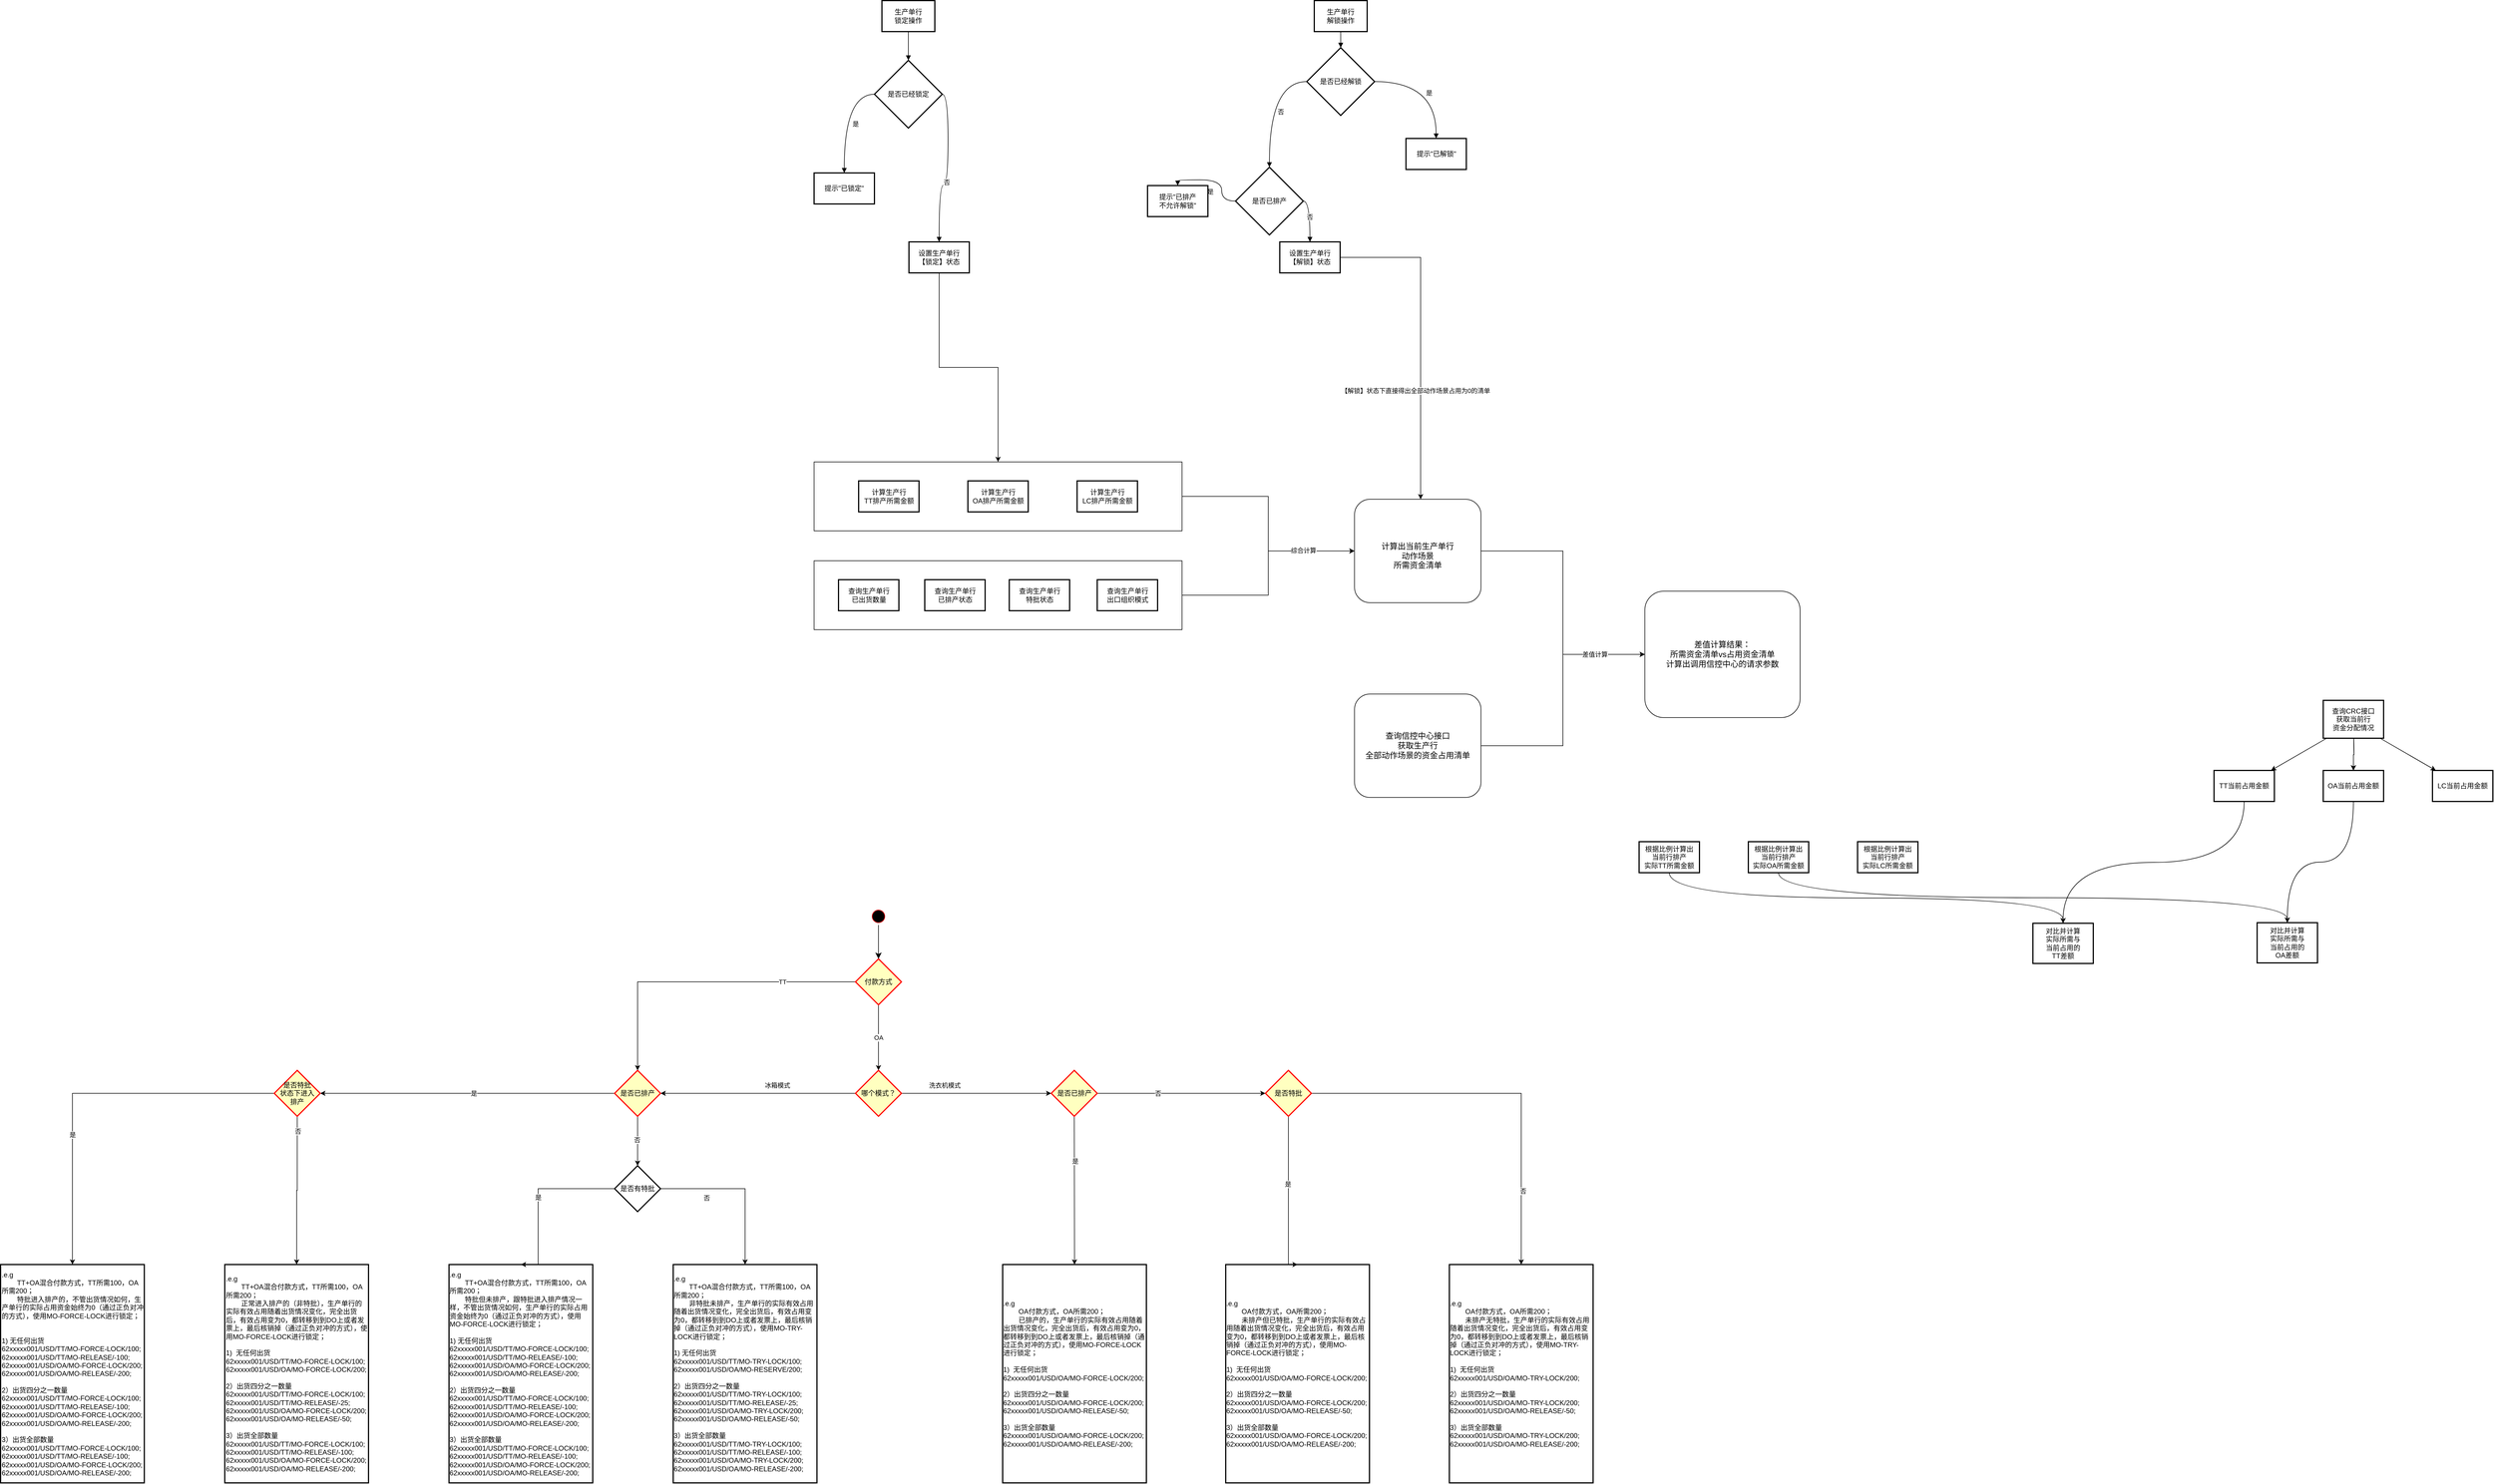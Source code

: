 <mxfile version="28.1.1">
  <diagram id="2LrY0oIoNR_cmH2NyaTJ" name="第 1 页">
    <mxGraphModel dx="7382" dy="3315" grid="1" gridSize="10" guides="1" tooltips="1" connect="1" arrows="1" fold="1" page="1" pageScale="1" pageWidth="827" pageHeight="1169" math="0" shadow="0">
      <root>
        <mxCell id="0" />
        <mxCell id="1" parent="0" />
        <mxCell id="hXp6u4deNf6OwjrOZaaQ-28" style="edgeStyle=orthogonalEdgeStyle;rounded=0;orthogonalLoop=1;jettySize=auto;html=1;" parent="1" source="hXp6u4deNf6OwjrOZaaQ-12" target="hXp6u4deNf6OwjrOZaaQ-26" edge="1">
          <mxGeometry relative="1" as="geometry" />
        </mxCell>
        <mxCell id="hXp6u4deNf6OwjrOZaaQ-12" value="" style="rounded=0;whiteSpace=wrap;html=1;" parent="1" vertex="1">
          <mxGeometry x="-1155" y="757" width="640" height="120" as="geometry" />
        </mxCell>
        <mxCell id="hXp6u4deNf6OwjrOZaaQ-27" style="edgeStyle=orthogonalEdgeStyle;rounded=0;orthogonalLoop=1;jettySize=auto;html=1;" parent="1" source="hXp6u4deNf6OwjrOZaaQ-11" target="hXp6u4deNf6OwjrOZaaQ-26" edge="1">
          <mxGeometry relative="1" as="geometry" />
        </mxCell>
        <mxCell id="hXp6u4deNf6OwjrOZaaQ-35" value="综合计算" style="edgeLabel;html=1;align=center;verticalAlign=middle;resizable=0;points=[];" parent="hXp6u4deNf6OwjrOZaaQ-27" vertex="1" connectable="0">
          <mxGeometry x="0.547" relative="1" as="geometry">
            <mxPoint y="-1" as="offset" />
          </mxGeometry>
        </mxCell>
        <mxCell id="hXp6u4deNf6OwjrOZaaQ-11" value="" style="rounded=0;whiteSpace=wrap;html=1;" parent="1" vertex="1">
          <mxGeometry x="-1155" y="585" width="640" height="120" as="geometry" />
        </mxCell>
        <mxCell id="2" value="生产单行&#xa;解锁操作" style="whiteSpace=wrap;strokeWidth=2;" parent="1" vertex="1">
          <mxGeometry x="-285" y="-218" width="92" height="54" as="geometry" />
        </mxCell>
        <mxCell id="3" value="是否已经解锁" style="rhombus;strokeWidth=2;whiteSpace=wrap;" parent="1" vertex="1">
          <mxGeometry x="-298" y="-136" width="118" height="118" as="geometry" />
        </mxCell>
        <mxCell id="9" value="" style="curved=1;startArrow=none;endArrow=block;exitX=0.5;exitY=1;entryX=0.5;entryY=0;" parent="1" source="2" target="3" edge="1">
          <mxGeometry relative="1" as="geometry">
            <Array as="points" />
          </mxGeometry>
        </mxCell>
        <mxCell id="WXPWZEamO_XeSo7ibNBK-31" value="是否已排产" style="rhombus;strokeWidth=2;whiteSpace=wrap;" parent="1" vertex="1">
          <mxGeometry x="-422" y="72" width="118" height="118" as="geometry" />
        </mxCell>
        <mxCell id="WXPWZEamO_XeSo7ibNBK-32" value="是" style="curved=1;startArrow=none;endArrow=block;exitX=0;exitY=0.5;exitDx=0;exitDy=0;edgeStyle=orthogonalEdgeStyle;entryX=0.5;entryY=0;entryDx=0;entryDy=0;" parent="1" source="WXPWZEamO_XeSo7ibNBK-31" target="WXPWZEamO_XeSo7ibNBK-33" edge="1">
          <mxGeometry x="0.092" y="20" relative="1" as="geometry">
            <mxPoint x="33" y="152" as="sourcePoint" />
            <mxPoint x="-145" y="132" as="targetPoint" />
            <mxPoint as="offset" />
          </mxGeometry>
        </mxCell>
        <mxCell id="WXPWZEamO_XeSo7ibNBK-33" value="提示&quot;已排产&#xa;不允许解锁&quot;" style="whiteSpace=wrap;strokeWidth=2;" parent="1" vertex="1">
          <mxGeometry x="-575" y="104" width="105" height="54" as="geometry" />
        </mxCell>
        <mxCell id="WXPWZEamO_XeSo7ibNBK-34" value="否" style="curved=1;startArrow=none;endArrow=block;exitX=1;exitY=0.5;exitDx=0;exitDy=0;edgeStyle=orthogonalEdgeStyle;entryX=0.5;entryY=0;entryDx=0;entryDy=0;" parent="1" source="WXPWZEamO_XeSo7ibNBK-31" target="Oj5pbkAsNvhmjypcsn9c-19" edge="1">
          <mxGeometry x="-0.062" relative="1" as="geometry">
            <mxPoint x="-205" y="92" as="sourcePoint" />
            <mxPoint x="-125" y="122" as="targetPoint" />
            <mxPoint as="offset" />
          </mxGeometry>
        </mxCell>
        <mxCell id="WXPWZEamO_XeSo7ibNBK-40" value="生产单行&#xa;锁定操作" style="whiteSpace=wrap;strokeWidth=2;" parent="1" vertex="1">
          <mxGeometry x="-1037" y="-218" width="92" height="54" as="geometry" />
        </mxCell>
        <mxCell id="WXPWZEamO_XeSo7ibNBK-41" value="" style="curved=1;startArrow=none;endArrow=block;exitX=0.5;exitY=1;entryX=0.5;entryY=0;" parent="1" source="WXPWZEamO_XeSo7ibNBK-40" edge="1">
          <mxGeometry relative="1" as="geometry">
            <Array as="points" />
            <mxPoint x="-991" y="-114" as="targetPoint" />
          </mxGeometry>
        </mxCell>
        <mxCell id="WXPWZEamO_XeSo7ibNBK-42" value="是否已经锁定" style="rhombus;strokeWidth=2;whiteSpace=wrap;" parent="1" vertex="1">
          <mxGeometry x="-1050" y="-114" width="118" height="118" as="geometry" />
        </mxCell>
        <mxCell id="WXPWZEamO_XeSo7ibNBK-43" value="是" style="curved=1;startArrow=none;endArrow=block;exitX=0;exitY=0.5;exitDx=0;exitDy=0;edgeStyle=orthogonalEdgeStyle;" parent="1" source="WXPWZEamO_XeSo7ibNBK-42" target="WXPWZEamO_XeSo7ibNBK-44" edge="1">
          <mxGeometry x="0.092" y="20" relative="1" as="geometry">
            <mxPoint x="-691" y="82" as="sourcePoint" />
            <mxPoint x="-1100" y="82" as="targetPoint" />
            <mxPoint as="offset" />
          </mxGeometry>
        </mxCell>
        <mxCell id="WXPWZEamO_XeSo7ibNBK-44" value="提示&quot;已锁定&quot;" style="whiteSpace=wrap;strokeWidth=2;" parent="1" vertex="1">
          <mxGeometry x="-1155" y="82" width="105" height="54" as="geometry" />
        </mxCell>
        <mxCell id="WXPWZEamO_XeSo7ibNBK-45" value="否" style="curved=1;startArrow=none;endArrow=block;exitX=1;exitY=0.5;exitDx=0;exitDy=0;edgeStyle=orthogonalEdgeStyle;" parent="1" source="WXPWZEamO_XeSo7ibNBK-42" target="WXPWZEamO_XeSo7ibNBK-46" edge="1">
          <mxGeometry x="0.149" y="-2" relative="1" as="geometry">
            <mxPoint x="-905" y="182" as="sourcePoint" />
            <mxPoint x="-955" y="319" as="targetPoint" />
            <mxPoint as="offset" />
          </mxGeometry>
        </mxCell>
        <mxCell id="WXPWZEamO_XeSo7ibNBK-46" value="设置生产单行&#xa;【锁定】状态" style="whiteSpace=wrap;strokeWidth=2;" parent="1" vertex="1">
          <mxGeometry x="-990" y="202" width="105" height="54" as="geometry" />
        </mxCell>
        <mxCell id="Oj5pbkAsNvhmjypcsn9c-16" value="否" style="curved=1;startArrow=none;endArrow=block;exitX=0;exitY=0.5;exitDx=0;exitDy=0;edgeStyle=orthogonalEdgeStyle;entryX=0.5;entryY=0;entryDx=0;entryDy=0;" parent="1" source="3" target="WXPWZEamO_XeSo7ibNBK-31" edge="1">
          <mxGeometry x="0.092" y="20" relative="1" as="geometry">
            <mxPoint x="-344" y="-61" as="sourcePoint" />
            <mxPoint x="-396.5" y="76" as="targetPoint" />
            <mxPoint as="offset" />
          </mxGeometry>
        </mxCell>
        <mxCell id="hXp6u4deNf6OwjrOZaaQ-33" style="edgeStyle=orthogonalEdgeStyle;rounded=0;orthogonalLoop=1;jettySize=auto;html=1;" parent="1" source="Oj5pbkAsNvhmjypcsn9c-19" target="hXp6u4deNf6OwjrOZaaQ-26" edge="1">
          <mxGeometry relative="1" as="geometry">
            <Array as="points">
              <mxPoint x="-100" y="229" />
            </Array>
          </mxGeometry>
        </mxCell>
        <mxCell id="hXp6u4deNf6OwjrOZaaQ-34" value="【解锁】状态下直接得出全部动作场景占用为0的清单" style="edgeLabel;html=1;align=center;verticalAlign=middle;resizable=0;points=[];" parent="hXp6u4deNf6OwjrOZaaQ-33" vertex="1" connectable="0">
          <mxGeometry x="0.377" y="4" relative="1" as="geometry">
            <mxPoint x="-13" y="-14" as="offset" />
          </mxGeometry>
        </mxCell>
        <mxCell id="Oj5pbkAsNvhmjypcsn9c-19" value="设置生产单行&#xa;【解锁】状态" style="whiteSpace=wrap;strokeWidth=2;" parent="1" vertex="1">
          <mxGeometry x="-345" y="202" width="105" height="54" as="geometry" />
        </mxCell>
        <mxCell id="Oj5pbkAsNvhmjypcsn9c-20" value="是" style="curved=1;startArrow=none;endArrow=block;edgeStyle=orthogonalEdgeStyle;exitX=1;exitY=0.5;exitDx=0;exitDy=0;" parent="1" source="3" target="Oj5pbkAsNvhmjypcsn9c-21" edge="1">
          <mxGeometry x="0.223" y="-12" relative="1" as="geometry">
            <mxPoint x="-304" y="-103" as="sourcePoint" />
            <mxPoint x="-70.5" y="22" as="targetPoint" />
            <mxPoint as="offset" />
          </mxGeometry>
        </mxCell>
        <mxCell id="Oj5pbkAsNvhmjypcsn9c-21" value="提示&quot;已解锁&quot;" style="whiteSpace=wrap;strokeWidth=2;" parent="1" vertex="1">
          <mxGeometry x="-125.5" y="22" width="105" height="54" as="geometry" />
        </mxCell>
        <mxCell id="H-_MctJGM8OvFbxq7QqD-9" value="计算生产行&#xa;TT排产所需金额" style="whiteSpace=wrap;strokeWidth=2;" parent="1" vertex="1">
          <mxGeometry x="-1077.5" y="618" width="105" height="54" as="geometry" />
        </mxCell>
        <mxCell id="H-_MctJGM8OvFbxq7QqD-23" value="计算生产行&#xa;OA排产所需金额" style="whiteSpace=wrap;strokeWidth=2;" parent="1" vertex="1">
          <mxGeometry x="-887.5" y="618" width="105" height="54" as="geometry" />
        </mxCell>
        <mxCell id="H-_MctJGM8OvFbxq7QqD-24" value="计算生产行&#xa;LC排产所需金额" style="whiteSpace=wrap;strokeWidth=2;" parent="1" vertex="1">
          <mxGeometry x="-697.5" y="618" width="105" height="54" as="geometry" />
        </mxCell>
        <mxCell id="H-_MctJGM8OvFbxq7QqD-26" value="查询生产单行&#xa;已出货数量" style="whiteSpace=wrap;strokeWidth=2;" parent="1" vertex="1">
          <mxGeometry x="-1112.5" y="790" width="105" height="54" as="geometry" />
        </mxCell>
        <mxCell id="H-_MctJGM8OvFbxq7QqD-54" value="" style="edgeStyle=orthogonalEdgeStyle;rounded=0;orthogonalLoop=1;jettySize=auto;html=1;curved=1;exitX=0.5;exitY=1;exitDx=0;exitDy=0;" parent="1" source="H-_MctJGM8OvFbxq7QqD-33" target="H-_MctJGM8OvFbxq7QqD-53" edge="1">
          <mxGeometry relative="1" as="geometry" />
        </mxCell>
        <mxCell id="H-_MctJGM8OvFbxq7QqD-33" value="根据比例计算出&#xa;当前行排产&#xa;实际TT所需金额" style="whiteSpace=wrap;strokeWidth=2;" parent="1" vertex="1">
          <mxGeometry x="280" y="1246" width="105" height="54" as="geometry" />
        </mxCell>
        <mxCell id="H-_MctJGM8OvFbxq7QqD-57" style="edgeStyle=orthogonalEdgeStyle;rounded=0;orthogonalLoop=1;jettySize=auto;html=1;strokeColor=default;align=center;verticalAlign=middle;fontFamily=Helvetica;fontSize=11;fontColor=default;labelBackgroundColor=default;endArrow=classic;curved=1;exitX=0.5;exitY=1;exitDx=0;exitDy=0;" parent="1" source="H-_MctJGM8OvFbxq7QqD-35" target="H-_MctJGM8OvFbxq7QqD-56" edge="1">
          <mxGeometry relative="1" as="geometry" />
        </mxCell>
        <mxCell id="H-_MctJGM8OvFbxq7QqD-35" value="根据比例计算出&#xa;当前行排产&#xa;实际OA所需金额" style="whiteSpace=wrap;strokeWidth=2;" parent="1" vertex="1">
          <mxGeometry x="470" y="1246" width="105" height="54" as="geometry" />
        </mxCell>
        <mxCell id="H-_MctJGM8OvFbxq7QqD-39" value="根据比例计算出&#xa;当前行排产&#xa;实际LC所需金额" style="whiteSpace=wrap;strokeWidth=2;" parent="1" vertex="1">
          <mxGeometry x="660" y="1246" width="105" height="54" as="geometry" />
        </mxCell>
        <mxCell id="H-_MctJGM8OvFbxq7QqD-43" value="查询CRC接口&#xa;获取当前行&#xa;资金分配情况" style="whiteSpace=wrap;strokeWidth=2;" parent="1" vertex="1">
          <mxGeometry x="1470" y="1000" width="105" height="66" as="geometry" />
        </mxCell>
        <mxCell id="H-_MctJGM8OvFbxq7QqD-44" value="" style="rounded=0;orthogonalLoop=1;jettySize=auto;html=1;" parent="1" target="H-_MctJGM8OvFbxq7QqD-48" edge="1">
          <mxGeometry relative="1" as="geometry">
            <mxPoint x="1476" y="1066" as="sourcePoint" />
          </mxGeometry>
        </mxCell>
        <mxCell id="H-_MctJGM8OvFbxq7QqD-45" style="edgeStyle=orthogonalEdgeStyle;rounded=0;orthogonalLoop=1;jettySize=auto;html=1;" parent="1" target="H-_MctJGM8OvFbxq7QqD-49" edge="1">
          <mxGeometry relative="1" as="geometry">
            <mxPoint x="1523" y="1066" as="sourcePoint" />
          </mxGeometry>
        </mxCell>
        <mxCell id="H-_MctJGM8OvFbxq7QqD-46" value="" style="edgeStyle=orthogonalEdgeStyle;rounded=0;orthogonalLoop=1;jettySize=auto;html=1;" parent="1" target="H-_MctJGM8OvFbxq7QqD-49" edge="1">
          <mxGeometry relative="1" as="geometry">
            <mxPoint x="1523" y="1066" as="sourcePoint" />
          </mxGeometry>
        </mxCell>
        <mxCell id="H-_MctJGM8OvFbxq7QqD-47" value="" style="rounded=0;orthogonalLoop=1;jettySize=auto;html=1;" parent="1" target="H-_MctJGM8OvFbxq7QqD-50" edge="1">
          <mxGeometry relative="1" as="geometry">
            <mxPoint x="1569" y="1066" as="sourcePoint" />
          </mxGeometry>
        </mxCell>
        <mxCell id="H-_MctJGM8OvFbxq7QqD-55" style="edgeStyle=orthogonalEdgeStyle;rounded=0;orthogonalLoop=1;jettySize=auto;html=1;entryX=0.5;entryY=0;entryDx=0;entryDy=0;curved=1;exitX=0.5;exitY=1;exitDx=0;exitDy=0;" parent="1" source="H-_MctJGM8OvFbxq7QqD-48" target="H-_MctJGM8OvFbxq7QqD-53" edge="1">
          <mxGeometry relative="1" as="geometry" />
        </mxCell>
        <mxCell id="H-_MctJGM8OvFbxq7QqD-48" value="TT当前占用金额" style="whiteSpace=wrap;strokeWidth=2;" parent="1" vertex="1">
          <mxGeometry x="1280" y="1122" width="105" height="54" as="geometry" />
        </mxCell>
        <mxCell id="H-_MctJGM8OvFbxq7QqD-58" style="edgeStyle=orthogonalEdgeStyle;rounded=0;orthogonalLoop=1;jettySize=auto;html=1;strokeColor=default;align=center;verticalAlign=middle;fontFamily=Helvetica;fontSize=11;fontColor=default;labelBackgroundColor=default;endArrow=classic;curved=1;exitX=0.5;exitY=1;exitDx=0;exitDy=0;" parent="1" source="H-_MctJGM8OvFbxq7QqD-49" target="H-_MctJGM8OvFbxq7QqD-56" edge="1">
          <mxGeometry relative="1" as="geometry" />
        </mxCell>
        <mxCell id="H-_MctJGM8OvFbxq7QqD-49" value="OA当前占用金额" style="whiteSpace=wrap;strokeWidth=2;" parent="1" vertex="1">
          <mxGeometry x="1470" y="1122" width="105" height="54" as="geometry" />
        </mxCell>
        <mxCell id="H-_MctJGM8OvFbxq7QqD-50" value="LC当前占用金额" style="whiteSpace=wrap;strokeWidth=2;" parent="1" vertex="1">
          <mxGeometry x="1660" y="1122" width="105" height="54" as="geometry" />
        </mxCell>
        <mxCell id="H-_MctJGM8OvFbxq7QqD-53" value="对比并计算&#xa;实际所需与&#xa;当前占用的&#xa;TT差额" style="whiteSpace=wrap;strokeWidth=2;" parent="1" vertex="1">
          <mxGeometry x="965" y="1388" width="105" height="70" as="geometry" />
        </mxCell>
        <mxCell id="H-_MctJGM8OvFbxq7QqD-56" value="对比并计算&#xa;实际所需与&#xa;当前占用的&#xa;OA差额" style="whiteSpace=wrap;strokeWidth=2;" parent="1" vertex="1">
          <mxGeometry x="1355" y="1387" width="105" height="70" as="geometry" />
        </mxCell>
        <mxCell id="H-_MctJGM8OvFbxq7QqD-79" value="OA" style="edgeStyle=orthogonalEdgeStyle;rounded=0;orthogonalLoop=1;jettySize=auto;html=1;" parent="1" source="H-_MctJGM8OvFbxq7QqD-80" target="H-_MctJGM8OvFbxq7QqD-59" edge="1">
          <mxGeometry relative="1" as="geometry">
            <mxPoint x="-1033.5" y="1780" as="targetPoint" />
            <mxPoint x="-963" y="1644" as="sourcePoint" />
          </mxGeometry>
        </mxCell>
        <mxCell id="hXp6u4deNf6OwjrOZaaQ-51" style="edgeStyle=orthogonalEdgeStyle;rounded=0;orthogonalLoop=1;jettySize=auto;html=1;" parent="1" source="H-_MctJGM8OvFbxq7QqD-59" target="H-_MctJGM8OvFbxq7QqD-65" edge="1">
          <mxGeometry relative="1" as="geometry">
            <mxPoint x="-1173" y="2234" as="targetPoint" />
          </mxGeometry>
        </mxCell>
        <mxCell id="hXp6u4deNf6OwjrOZaaQ-52" value="冰箱模式" style="edgeLabel;html=1;align=center;verticalAlign=middle;resizable=0;points=[];" parent="hXp6u4deNf6OwjrOZaaQ-51" vertex="1" connectable="0">
          <mxGeometry x="-0.264" y="4" relative="1" as="geometry">
            <mxPoint x="-11" y="-18" as="offset" />
          </mxGeometry>
        </mxCell>
        <mxCell id="hXp6u4deNf6OwjrOZaaQ-56" value="" style="edgeStyle=orthogonalEdgeStyle;rounded=0;orthogonalLoop=1;jettySize=auto;html=1;" parent="1" source="H-_MctJGM8OvFbxq7QqD-59" target="hXp6u4deNf6OwjrOZaaQ-55" edge="1">
          <mxGeometry relative="1" as="geometry" />
        </mxCell>
        <mxCell id="qtlfo_P8GEl0v9TGqo05-14" value="洗衣机模式" style="edgeLabel;html=1;align=center;verticalAlign=middle;resizable=0;points=[];" vertex="1" connectable="0" parent="hXp6u4deNf6OwjrOZaaQ-56">
          <mxGeometry x="-0.419" y="2" relative="1" as="geometry">
            <mxPoint x="-1" y="-12" as="offset" />
          </mxGeometry>
        </mxCell>
        <mxCell id="H-_MctJGM8OvFbxq7QqD-59" value="哪个模式？" style="rhombus;whiteSpace=wrap;html=1;strokeWidth=2;strokeColor=#ff0000;align=center;verticalAlign=middle;fontFamily=Helvetica;fontSize=12;fontColor=#000000;fillColor=#ffffc0;" parent="1" vertex="1">
          <mxGeometry x="-1083" y="1644" width="80" height="80" as="geometry" />
        </mxCell>
        <mxCell id="H-_MctJGM8OvFbxq7QqD-67" value="" style="edgeStyle=orthogonalEdgeStyle;rounded=0;orthogonalLoop=1;jettySize=auto;html=1;" parent="1" source="H-_MctJGM8OvFbxq7QqD-65" target="H-_MctJGM8OvFbxq7QqD-66" edge="1">
          <mxGeometry relative="1" as="geometry">
            <mxPoint x="-1741" y="1684.0" as="sourcePoint" />
          </mxGeometry>
        </mxCell>
        <mxCell id="H-_MctJGM8OvFbxq7QqD-68" value="是" style="edgeLabel;html=1;align=center;verticalAlign=middle;resizable=0;points=[];" parent="H-_MctJGM8OvFbxq7QqD-67" vertex="1" connectable="0">
          <mxGeometry x="-0.042" relative="1" as="geometry">
            <mxPoint as="offset" />
          </mxGeometry>
        </mxCell>
        <mxCell id="hXp6u4deNf6OwjrOZaaQ-61" value="" style="edgeStyle=orthogonalEdgeStyle;rounded=0;orthogonalLoop=1;jettySize=auto;html=1;" parent="1" source="H-_MctJGM8OvFbxq7QqD-65" target="hXp6u4deNf6OwjrOZaaQ-60" edge="1">
          <mxGeometry relative="1" as="geometry" />
        </mxCell>
        <mxCell id="hXp6u4deNf6OwjrOZaaQ-62" value="否" style="edgeLabel;html=1;align=center;verticalAlign=middle;resizable=0;points=[];" parent="hXp6u4deNf6OwjrOZaaQ-61" vertex="1" connectable="0">
          <mxGeometry x="-0.046" y="-1" relative="1" as="geometry">
            <mxPoint as="offset" />
          </mxGeometry>
        </mxCell>
        <mxCell id="H-_MctJGM8OvFbxq7QqD-65" value="是否已排产" style="rhombus;whiteSpace=wrap;html=1;strokeWidth=2;strokeColor=#ff0000;align=center;verticalAlign=middle;fontFamily=Helvetica;fontSize=12;fontColor=#000000;fillColor=#ffffc0;" parent="1" vertex="1">
          <mxGeometry x="-1502" y="1644" width="80" height="80" as="geometry" />
        </mxCell>
        <mxCell id="H-_MctJGM8OvFbxq7QqD-70" value="" style="edgeStyle=orthogonalEdgeStyle;rounded=0;orthogonalLoop=1;jettySize=auto;html=1;" parent="1" source="H-_MctJGM8OvFbxq7QqD-66" target="hXp6u4deNf6OwjrOZaaQ-46" edge="1">
          <mxGeometry relative="1" as="geometry">
            <mxPoint x="-2123" y="1984" as="targetPoint" />
          </mxGeometry>
        </mxCell>
        <mxCell id="hXp6u4deNf6OwjrOZaaQ-48" value="是" style="edgeLabel;html=1;align=center;verticalAlign=middle;resizable=0;points=[];" parent="H-_MctJGM8OvFbxq7QqD-70" vertex="1" connectable="0">
          <mxGeometry x="0.502" y="1" relative="1" as="geometry">
            <mxPoint x="-1" y="-65" as="offset" />
          </mxGeometry>
        </mxCell>
        <mxCell id="H-_MctJGM8OvFbxq7QqD-75" value="" style="edgeStyle=orthogonalEdgeStyle;rounded=0;orthogonalLoop=1;jettySize=auto;html=1;" parent="1" source="H-_MctJGM8OvFbxq7QqD-66" target="hXp6u4deNf6OwjrOZaaQ-59" edge="1">
          <mxGeometry relative="1" as="geometry" />
        </mxCell>
        <mxCell id="hXp6u4deNf6OwjrOZaaQ-47" value="否" style="edgeLabel;html=1;align=center;verticalAlign=middle;resizable=0;points=[];" parent="H-_MctJGM8OvFbxq7QqD-75" vertex="1" connectable="0">
          <mxGeometry x="-0.803" y="1" relative="1" as="geometry">
            <mxPoint as="offset" />
          </mxGeometry>
        </mxCell>
        <mxCell id="H-_MctJGM8OvFbxq7QqD-66" value="是否特批&lt;div&gt;状态下进入&lt;/div&gt;&lt;div&gt;排产&lt;/div&gt;" style="rhombus;whiteSpace=wrap;html=1;strokeWidth=2;strokeColor=#ff0000;align=center;verticalAlign=middle;fontFamily=Helvetica;fontSize=12;fontColor=#000000;fillColor=#ffffc0;" parent="1" vertex="1">
          <mxGeometry x="-2094" y="1644" width="80" height="80" as="geometry" />
        </mxCell>
        <mxCell id="H-_MctJGM8OvFbxq7QqD-74" value="&lt;div style=&quot;text-align: left;&quot;&gt;&lt;div&gt;.e.g&amp;nbsp;&lt;/div&gt;&lt;div&gt;&lt;span style=&quot;white-space: pre;&quot;&gt;&#x9;&lt;/span&gt;TT+OA混合付款方式，TT所需100，OA所需200；&lt;/div&gt;&lt;div&gt;&lt;span style=&quot;white-space: pre;&quot;&gt;&#x9;&lt;/span&gt;特批但未排产，跟特批进入排产情况一样，不管出货情况如何，生产单行的实际占用资金始终为0（&lt;span style=&quot;background-color: transparent; color: light-dark(rgb(0, 0, 0), rgb(255, 255, 255));&quot;&gt;通过正负对冲的方式）&lt;/span&gt;&lt;span style=&quot;background-color: transparent; color: light-dark(rgb(0, 0, 0), rgb(255, 255, 255));&quot;&gt;，使用MO-FORCE-LOCK进行锁定；&lt;/span&gt;&lt;/div&gt;&lt;div&gt;&lt;br&gt;&lt;/div&gt;&lt;div&gt;1) 无任何出货&lt;/div&gt;&lt;div&gt;62xxxxx001/USD/TT/MO-FORCE-LOCK/100;&lt;/div&gt;&lt;div&gt;62xxxxx001/USD/TT/MO-RELEASE/-100;&lt;/div&gt;&lt;div&gt;62xxxxx001/USD/OA/MO-FORCE-LOCK/200;&lt;/div&gt;&lt;div&gt;62xxxxx001/USD/OA/MO-RELEASE/-200;&lt;/div&gt;&lt;div&gt;&lt;br&gt;&lt;/div&gt;&lt;div&gt;2）出货四分之一数量&lt;/div&gt;&lt;div&gt;62xxxxx001/USD/TT/MO-FORCE-LOCK/100;&lt;/div&gt;&lt;div&gt;62xxxxx001/USD/TT/MO-RELEASE/-100;&lt;/div&gt;&lt;div&gt;62xxxxx001/USD/OA/MO-FORCE-LOCK/200;&lt;/div&gt;&lt;div&gt;62xxxxx001/USD/OA/MO-RELEASE/-200;&lt;/div&gt;&lt;div&gt;&lt;br&gt;&lt;/div&gt;&lt;div&gt;3）出货全部数量&lt;/div&gt;&lt;div&gt;62xxxxx001/USD/TT/MO-FORCE-LOCK/100;&lt;/div&gt;&lt;div&gt;62xxxxx001/USD/TT/MO-RELEASE/-100;&lt;/div&gt;&lt;div&gt;62xxxxx001/USD/OA/MO-FORCE-LOCK/200;&lt;/div&gt;&lt;div&gt;62xxxxx001/USD/OA/MO-RELEASE/-200;&lt;/div&gt;&lt;/div&gt;" style="whiteSpace=wrap;html=1;strokeWidth=2;" parent="1" vertex="1">
          <mxGeometry x="-1790" y="1982" width="250" height="380" as="geometry" />
        </mxCell>
        <mxCell id="H-_MctJGM8OvFbxq7QqD-82" style="edgeStyle=orthogonalEdgeStyle;rounded=0;orthogonalLoop=1;jettySize=auto;html=1;entryX=0.5;entryY=0;entryDx=0;entryDy=0;" parent="1" source="H-_MctJGM8OvFbxq7QqD-80" target="H-_MctJGM8OvFbxq7QqD-65" edge="1">
          <mxGeometry relative="1" as="geometry">
            <Array as="points">
              <mxPoint x="-1462" y="1490" />
            </Array>
            <mxPoint x="-1430" y="1620" as="targetPoint" />
          </mxGeometry>
        </mxCell>
        <mxCell id="H-_MctJGM8OvFbxq7QqD-83" value="TT" style="edgeLabel;html=1;align=center;verticalAlign=middle;resizable=0;points=[];" parent="H-_MctJGM8OvFbxq7QqD-82" vertex="1" connectable="0">
          <mxGeometry x="-0.522" y="3" relative="1" as="geometry">
            <mxPoint y="-3" as="offset" />
          </mxGeometry>
        </mxCell>
        <mxCell id="H-_MctJGM8OvFbxq7QqD-80" value="付款方式" style="rhombus;whiteSpace=wrap;html=1;strokeWidth=2;strokeColor=#ff0000;align=center;verticalAlign=middle;fontFamily=Helvetica;fontSize=12;fontColor=#000000;fillColor=#ffffc0;" parent="1" vertex="1">
          <mxGeometry x="-1083" y="1450" width="80" height="80" as="geometry" />
        </mxCell>
        <mxCell id="hXp6u4deNf6OwjrOZaaQ-9" value="查询生产单行&#xa;已排产状态" style="whiteSpace=wrap;strokeWidth=2;" parent="1" vertex="1">
          <mxGeometry x="-962.5" y="790" width="105" height="54" as="geometry" />
        </mxCell>
        <mxCell id="hXp6u4deNf6OwjrOZaaQ-10" value="查询生产单行&#xa;特批状态" style="whiteSpace=wrap;strokeWidth=2;" parent="1" vertex="1">
          <mxGeometry x="-815.5" y="790" width="105" height="54" as="geometry" />
        </mxCell>
        <mxCell id="hXp6u4deNf6OwjrOZaaQ-21" value="查询生产单行&#xa;出口组织模式" style="whiteSpace=wrap;strokeWidth=2;" parent="1" vertex="1">
          <mxGeometry x="-662.5" y="790" width="105" height="54" as="geometry" />
        </mxCell>
        <mxCell id="hXp6u4deNf6OwjrOZaaQ-40" style="edgeStyle=orthogonalEdgeStyle;rounded=0;orthogonalLoop=1;jettySize=auto;html=1;" parent="1" source="hXp6u4deNf6OwjrOZaaQ-26" target="hXp6u4deNf6OwjrOZaaQ-39" edge="1">
          <mxGeometry relative="1" as="geometry" />
        </mxCell>
        <mxCell id="hXp6u4deNf6OwjrOZaaQ-26" value="&lt;font style=&quot;font-size: 14px;&quot; face=&quot;Helvetica&quot;&gt;&lt;br&gt;&lt;/font&gt;&lt;div style=&quot;text-wrap-mode: nowrap;&quot;&gt;&lt;font style=&quot;font-size: 14px;&quot; face=&quot;Helvetica&quot;&gt;计算出当前生产单行&lt;/font&gt;&lt;/div&gt;&lt;div style=&quot;text-wrap-mode: nowrap;&quot;&gt;&lt;font style=&quot;font-size: 14px;&quot; face=&quot;Helvetica&quot;&gt;动作场景&lt;/font&gt;&lt;/div&gt;&lt;div style=&quot;text-wrap-mode: nowrap;&quot;&gt;&lt;font style=&quot;font-size: 14px;&quot; face=&quot;Helvetica&quot;&gt;所需资金清单&lt;/font&gt;&lt;/div&gt;" style="rounded=1;whiteSpace=wrap;html=1;" parent="1" vertex="1">
          <mxGeometry x="-215" y="650" width="220" height="180" as="geometry" />
        </mxCell>
        <mxCell id="hXp6u4deNf6OwjrOZaaQ-36" style="edgeStyle=orthogonalEdgeStyle;rounded=0;orthogonalLoop=1;jettySize=auto;html=1;" parent="1" source="WXPWZEamO_XeSo7ibNBK-46" target="hXp6u4deNf6OwjrOZaaQ-11" edge="1">
          <mxGeometry relative="1" as="geometry" />
        </mxCell>
        <mxCell id="hXp6u4deNf6OwjrOZaaQ-41" style="edgeStyle=orthogonalEdgeStyle;rounded=0;orthogonalLoop=1;jettySize=auto;html=1;" parent="1" source="hXp6u4deNf6OwjrOZaaQ-38" target="hXp6u4deNf6OwjrOZaaQ-39" edge="1">
          <mxGeometry relative="1" as="geometry" />
        </mxCell>
        <mxCell id="hXp6u4deNf6OwjrOZaaQ-45" value="差值计算" style="edgeLabel;html=1;align=center;verticalAlign=middle;resizable=0;points=[];" parent="hXp6u4deNf6OwjrOZaaQ-41" vertex="1" connectable="0">
          <mxGeometry x="0.605" relative="1" as="geometry">
            <mxPoint as="offset" />
          </mxGeometry>
        </mxCell>
        <mxCell id="hXp6u4deNf6OwjrOZaaQ-38" value="&lt;font style=&quot;font-size: 14px;&quot;&gt;查询信控中心接口&lt;/font&gt;&lt;div&gt;&lt;font style=&quot;font-size: 14px;&quot;&gt;获取生产行&lt;/font&gt;&lt;/div&gt;&lt;div&gt;&lt;font style=&quot;font-size: 14px;&quot;&gt;全部动作场景的资金占用清单&lt;/font&gt;&lt;/div&gt;" style="rounded=1;whiteSpace=wrap;html=1;" parent="1" vertex="1">
          <mxGeometry x="-215" y="989" width="220" height="180" as="geometry" />
        </mxCell>
        <mxCell id="hXp6u4deNf6OwjrOZaaQ-39" value="&lt;font style=&quot;font-size: 14px;&quot;&gt;差值计算结果：&lt;/font&gt;&lt;div&gt;&lt;font style=&quot;font-size: 14px;&quot;&gt;所需资金清单vs占用资金清单&lt;/font&gt;&lt;/div&gt;&lt;div&gt;&lt;font style=&quot;font-size: 14px;&quot;&gt;计算出调用信控中心的请求参数&lt;/font&gt;&lt;/div&gt;" style="rounded=1;whiteSpace=wrap;html=1;" parent="1" vertex="1">
          <mxGeometry x="290" y="810" width="270" height="220" as="geometry" />
        </mxCell>
        <mxCell id="hXp6u4deNf6OwjrOZaaQ-46" value="&lt;div style=&quot;&quot;&gt;&lt;div&gt;.e.g&amp;nbsp;&lt;/div&gt;&lt;div&gt;&lt;span style=&quot;white-space: pre;&quot;&gt;&#x9;&lt;/span&gt;TT+OA混合付款方式，TT所需100，OA所需200；&lt;/div&gt;&lt;div&gt;&lt;span style=&quot;white-space: pre;&quot;&gt;&#x9;&lt;/span&gt;特批进入排产的，不管出货情况如何，生产单行的实际占用资金始终为0（通过正负对冲的方式）&lt;span style=&quot;background-color: transparent; color: light-dark(rgb(0, 0, 0), rgb(255, 255, 255));&quot;&gt;，使用MO-FORCE-LOCK进行锁定；&lt;/span&gt;&lt;/div&gt;&lt;div&gt;&lt;br&gt;&lt;/div&gt;&lt;div&gt;&lt;br&gt;&lt;/div&gt;&lt;div&gt;1) 无任何出货&lt;/div&gt;&lt;div&gt;62xxxxx001/USD/TT/MO-FORCE-LOCK/100;&lt;/div&gt;&lt;div&gt;62xxxxx001/USD/TT/MO-RELEASE/-100;&lt;/div&gt;&lt;div&gt;62xxxxx001/USD/OA/MO-FORCE-LOCK/200;&lt;/div&gt;&lt;div&gt;62xxxxx001/USD/OA/MO-RELEASE/-200;&lt;/div&gt;&lt;div&gt;&lt;br&gt;&lt;/div&gt;&lt;div&gt;2）出货四分之一数量&lt;/div&gt;&lt;div&gt;62xxxxx001/USD/TT/MO-FORCE-LOCK/100;&lt;/div&gt;&lt;div&gt;62xxxxx001/USD/TT/MO-RELEASE/-100;&lt;/div&gt;&lt;div&gt;62xxxxx001/USD/OA/MO-FORCE-LOCK/200;&lt;/div&gt;&lt;div&gt;62xxxxx001/USD/OA/MO-RELEASE/-200;&lt;/div&gt;&lt;div&gt;&lt;br&gt;&lt;/div&gt;&lt;div&gt;3）出货全部数量&lt;/div&gt;&lt;div&gt;62xxxxx001/USD/TT/MO-FORCE-LOCK/100;&lt;/div&gt;&lt;div&gt;62xxxxx001/USD/TT/MO-RELEASE/-100;&lt;/div&gt;&lt;div&gt;62xxxxx001/USD/OA/MO-FORCE-LOCK/200;&lt;/div&gt;&lt;div&gt;62xxxxx001/USD/OA/MO-RELEASE/-200;&lt;/div&gt;&lt;/div&gt;" style="whiteSpace=wrap;html=1;strokeWidth=2;align=left;" parent="1" vertex="1">
          <mxGeometry x="-2570" y="1982" width="250" height="380" as="geometry" />
        </mxCell>
        <mxCell id="hXp6u4deNf6OwjrOZaaQ-57" style="rounded=0;orthogonalLoop=1;jettySize=auto;html=1;entryX=0.5;entryY=0;entryDx=0;entryDy=0;" parent="1" source="hXp6u4deNf6OwjrOZaaQ-55" target="hXp6u4deNf6OwjrOZaaQ-68" edge="1">
          <mxGeometry relative="1" as="geometry">
            <mxPoint x="-796" y="2040" as="targetPoint" />
          </mxGeometry>
        </mxCell>
        <mxCell id="hXp6u4deNf6OwjrOZaaQ-69" value="是" style="edgeLabel;html=1;align=center;verticalAlign=middle;resizable=0;points=[];" parent="hXp6u4deNf6OwjrOZaaQ-57" vertex="1" connectable="0">
          <mxGeometry x="-0.394" y="1" relative="1" as="geometry">
            <mxPoint as="offset" />
          </mxGeometry>
        </mxCell>
        <mxCell id="hXp6u4deNf6OwjrOZaaQ-74" value="" style="edgeStyle=orthogonalEdgeStyle;rounded=0;orthogonalLoop=1;jettySize=auto;html=1;" parent="1" source="hXp6u4deNf6OwjrOZaaQ-55" target="hXp6u4deNf6OwjrOZaaQ-73" edge="1">
          <mxGeometry relative="1" as="geometry" />
        </mxCell>
        <mxCell id="hXp6u4deNf6OwjrOZaaQ-77" value="否" style="edgeLabel;html=1;align=center;verticalAlign=middle;resizable=0;points=[];" parent="hXp6u4deNf6OwjrOZaaQ-74" vertex="1" connectable="0">
          <mxGeometry x="-0.277" relative="1" as="geometry">
            <mxPoint as="offset" />
          </mxGeometry>
        </mxCell>
        <mxCell id="hXp6u4deNf6OwjrOZaaQ-55" value="是否已排产" style="rhombus;whiteSpace=wrap;html=1;strokeWidth=2;strokeColor=#ff0000;align=center;verticalAlign=middle;fontFamily=Helvetica;fontSize=12;fontColor=#000000;fillColor=#ffffc0;" parent="1" vertex="1">
          <mxGeometry x="-742.5" y="1644" width="80" height="80" as="geometry" />
        </mxCell>
        <mxCell id="hXp6u4deNf6OwjrOZaaQ-59" value="&lt;div style=&quot;&quot;&gt;&lt;div&gt;.e.g&amp;nbsp;&lt;/div&gt;&lt;div&gt;&lt;span style=&quot;background-color: transparent; color: light-dark(rgb(0, 0, 0), rgb(255, 255, 255)); white-space: pre;&quot;&gt;&#x9;&lt;/span&gt;&lt;span style=&quot;background-color: transparent; color: light-dark(rgb(0, 0, 0), rgb(255, 255, 255));&quot;&gt;TT+OA混合付款方式，TT所需100，OA所需200；&lt;/span&gt;&lt;/div&gt;&lt;div&gt;&lt;span style=&quot;background-color: transparent; color: light-dark(rgb(0, 0, 0), rgb(255, 255, 255));&quot;&gt;&lt;span style=&quot;white-space: pre;&quot;&gt;&#x9;&lt;/span&gt;正常进入排产的（非特批），生产单行的实际有效占用随着出货情况变化，完全出货后，有效占用变为0，都转移到到DO上或者发票上，最后核销掉&lt;/span&gt;&lt;span style=&quot;background-color: transparent; color: light-dark(rgb(0, 0, 0), rgb(255, 255, 255));&quot;&gt;（通过正负对冲的方式）&lt;/span&gt;&lt;span style=&quot;background-color: transparent; color: light-dark(rgb(0, 0, 0), rgb(255, 255, 255));&quot;&gt;，使用MO-FORCE-LOCK进行锁定；&lt;/span&gt;&lt;/div&gt;&lt;div&gt;&lt;br&gt;&lt;/div&gt;&lt;div&gt;&lt;div&gt;1)&amp;nbsp; 无任何出货&lt;/div&gt;&lt;div&gt;62xxxxx001/USD/TT/MO-FORCE-LOCK/100;&lt;/div&gt;&lt;div&gt;62xxxxx001/USD/OA/MO-FORCE-LOCK/200;&lt;/div&gt;&lt;div&gt;&lt;br&gt;&lt;/div&gt;&lt;div&gt;2）出货四分之一数量&lt;/div&gt;&lt;div&gt;62xxxxx001/USD/TT/MO-FORCE-LOCK/100;&lt;/div&gt;&lt;div&gt;62xxxxx001/USD/TT/MO-RELEASE/-25;&lt;/div&gt;&lt;div&gt;62xxxxx001/USD/OA/MO-FORCE-LOCK/200;&lt;/div&gt;&lt;div&gt;62xxxxx001/USD/OA/MO-RELEASE/-50;&lt;/div&gt;&lt;div&gt;&lt;br&gt;&lt;/div&gt;&lt;div&gt;3）出货全部数量&lt;/div&gt;&lt;div&gt;62xxxxx001/USD/TT/MO-FORCE-LOCK/100;&lt;/div&gt;&lt;div&gt;62xxxxx001/USD/TT/MO-RELEASE/-100;&lt;/div&gt;&lt;div&gt;62xxxxx001/USD/OA/MO-FORCE-LOCK/200;&lt;/div&gt;&lt;div&gt;62xxxxx001/USD/OA/MO-RELEASE/-200;&lt;/div&gt;&lt;/div&gt;&lt;/div&gt;" style="whiteSpace=wrap;html=1;strokeWidth=2;strokeColor=default;align=left;verticalAlign=middle;fontFamily=Helvetica;fontSize=12;fontColor=default;fillColor=default;" parent="1" vertex="1">
          <mxGeometry x="-2180" y="1982" width="250" height="380" as="geometry" />
        </mxCell>
        <mxCell id="hXp6u4deNf6OwjrOZaaQ-63" style="edgeStyle=orthogonalEdgeStyle;rounded=0;orthogonalLoop=1;jettySize=auto;html=1;entryX=0.5;entryY=0;entryDx=0;entryDy=0;" parent="1" source="hXp6u4deNf6OwjrOZaaQ-60" target="H-_MctJGM8OvFbxq7QqD-74" edge="1">
          <mxGeometry relative="1" as="geometry">
            <Array as="points">
              <mxPoint x="-1635" y="1850" />
            </Array>
          </mxGeometry>
        </mxCell>
        <mxCell id="hXp6u4deNf6OwjrOZaaQ-64" value="是" style="edgeLabel;html=1;align=center;verticalAlign=middle;resizable=0;points=[];" parent="hXp6u4deNf6OwjrOZaaQ-63" vertex="1" connectable="0">
          <mxGeometry x="-0.06" y="3" relative="1" as="geometry">
            <mxPoint x="-3" y="9" as="offset" />
          </mxGeometry>
        </mxCell>
        <mxCell id="hXp6u4deNf6OwjrOZaaQ-66" style="edgeStyle=orthogonalEdgeStyle;rounded=0;orthogonalLoop=1;jettySize=auto;html=1;entryX=0.5;entryY=0;entryDx=0;entryDy=0;" parent="1" source="hXp6u4deNf6OwjrOZaaQ-60" target="hXp6u4deNf6OwjrOZaaQ-65" edge="1">
          <mxGeometry relative="1" as="geometry">
            <mxPoint x="-1363" y="1894" as="sourcePoint" />
            <mxPoint x="-1230.75" y="2634" as="targetPoint" />
            <Array as="points">
              <mxPoint x="-1275" y="1850" />
            </Array>
          </mxGeometry>
        </mxCell>
        <mxCell id="hXp6u4deNf6OwjrOZaaQ-67" value="否" style="edgeLabel;html=1;align=center;verticalAlign=middle;resizable=0;points=[];" parent="hXp6u4deNf6OwjrOZaaQ-66" vertex="1" connectable="0">
          <mxGeometry x="-0.337" y="2" relative="1" as="geometry">
            <mxPoint x="-13" y="18" as="offset" />
          </mxGeometry>
        </mxCell>
        <mxCell id="hXp6u4deNf6OwjrOZaaQ-60" value="是否有特批" style="rhombus;whiteSpace=wrap;html=1;strokeWidth=2;" parent="1" vertex="1">
          <mxGeometry x="-1502" y="1810" width="80" height="80" as="geometry" />
        </mxCell>
        <mxCell id="hXp6u4deNf6OwjrOZaaQ-65" value="&lt;div style=&quot;text-align: left;&quot;&gt;&lt;div&gt;&lt;span style=&quot;background-color: transparent; color: light-dark(rgb(0, 0, 0), rgb(255, 255, 255));&quot;&gt;.e.g&amp;nbsp;&lt;/span&gt;&lt;/div&gt;&lt;div&gt;&lt;span style=&quot;background-color: transparent; color: light-dark(rgb(0, 0, 0), rgb(255, 255, 255)); white-space: pre;&quot;&gt;&#x9;&lt;/span&gt;&lt;span style=&quot;background-color: transparent; color: light-dark(rgb(0, 0, 0), rgb(255, 255, 255));&quot;&gt;TT+OA混合付款方式，TT所需100，OA所需200；&lt;/span&gt;&lt;/div&gt;&lt;div&gt;&lt;span style=&quot;background-color: transparent; color: light-dark(rgb(0, 0, 0), rgb(255, 255, 255));&quot;&gt;&lt;span style=&quot;white-space: pre;&quot;&gt;&#x9;&lt;/span&gt;非特批未排产，&lt;/span&gt;&lt;span style=&quot;background-color: transparent; color: light-dark(rgb(0, 0, 0), rgb(255, 255, 255));&quot;&gt;生产单行的实际有效占用随着出货情况变化，完全出货后，有效占用变为0，都转移到到DO上或者发票上，最后核销掉&lt;/span&gt;&lt;span style=&quot;background-color: transparent; color: light-dark(rgb(0, 0, 0), rgb(255, 255, 255));&quot;&gt;（通过正负对冲的方式），使用MO-TRY-LOCK进行锁定；&lt;/span&gt;&lt;/div&gt;&lt;div&gt;&lt;br&gt;&lt;/div&gt;&lt;div&gt;&lt;div&gt;1) 无任何出货&lt;/div&gt;&lt;div&gt;62xxxxx001/USD/TT/MO-TRY-LOCK&lt;span style=&quot;background-color: transparent; color: light-dark(rgb(0, 0, 0), rgb(255, 255, 255));&quot;&gt;/100;&lt;/span&gt;&lt;br&gt;&lt;/div&gt;&lt;div&gt;62xxxxx001/USD/OA/MO-RESERVE/200;&lt;/div&gt;&lt;div&gt;&lt;br&gt;&lt;/div&gt;&lt;div&gt;2）出货四分之一数量&lt;/div&gt;&lt;div&gt;62xxxxx001/USD/TT/MO-TRY-LOCK/100;&lt;/div&gt;&lt;div&gt;62xxxxx001/USD/TT/MO-RELEASE/-25;&lt;/div&gt;&lt;div&gt;62xxxxx001/USD/OA/MO-TRY-LOCK/200;&lt;/div&gt;&lt;div&gt;62xxxxx001/USD/OA/MO-RELEASE/-50;&lt;/div&gt;&lt;div&gt;&lt;br&gt;&lt;/div&gt;&lt;div&gt;3）出货全部数量&lt;/div&gt;&lt;div&gt;62xxxxx001/USD/TT/MO-TRY-LOCK/100;&lt;/div&gt;&lt;div&gt;62xxxxx001/USD/TT/MO-RELEASE/-100;&lt;/div&gt;&lt;div&gt;62xxxxx001/USD/OA/MO-TRY-LOCK/200;&lt;/div&gt;&lt;div&gt;62xxxxx001/USD/OA/MO-RELEASE/-200;&lt;/div&gt;&lt;/div&gt;&lt;/div&gt;" style="whiteSpace=wrap;html=1;strokeWidth=2;" parent="1" vertex="1">
          <mxGeometry x="-1400" y="1982" width="250" height="380" as="geometry" />
        </mxCell>
        <mxCell id="hXp6u4deNf6OwjrOZaaQ-68" value="&lt;div style=&quot;text-align: left;&quot;&gt;&lt;div&gt;.e.g&amp;nbsp;&lt;/div&gt;&lt;div&gt;&lt;span style=&quot;background-color: transparent; color: light-dark(rgb(0, 0, 0), rgb(255, 255, 255)); white-space: pre;&quot;&gt;&#x9;&lt;/span&gt;&lt;span style=&quot;background-color: transparent; color: light-dark(rgb(0, 0, 0), rgb(255, 255, 255));&quot;&gt;OA付款方式，OA所需200；&lt;/span&gt;&lt;/div&gt;&lt;div&gt;&lt;span style=&quot;background-color: transparent; color: light-dark(rgb(0, 0, 0), rgb(255, 255, 255));&quot;&gt;&lt;span style=&quot;white-space: pre;&quot;&gt;&#x9;&lt;/span&gt;已排产的，生产单行的实际有效占用随着出货情况变化，完全出货后，有效占用变为0，都转移到到DO上或者发票上，最后核销掉&lt;/span&gt;&lt;span style=&quot;background-color: transparent; color: light-dark(rgb(0, 0, 0), rgb(255, 255, 255));&quot;&gt;（通过正负对冲的方式）&lt;/span&gt;&lt;span style=&quot;background-color: transparent; color: light-dark(rgb(0, 0, 0), rgb(255, 255, 255));&quot;&gt;，使用MO-FORCE-LOCK进行锁定；&lt;/span&gt;&lt;/div&gt;&lt;div&gt;&lt;br&gt;&lt;/div&gt;&lt;div&gt;&lt;div&gt;1)&amp;nbsp; 无任何出货&lt;/div&gt;&lt;div&gt;62xxxxx001/USD/OA/MO-FORCE-LOCK/200;&lt;/div&gt;&lt;div&gt;&lt;br&gt;&lt;/div&gt;&lt;div&gt;2）出货四分之一数量&lt;/div&gt;&lt;div&gt;62xxxxx001/USD/OA/MO-FORCE-LOCK/200;&lt;/div&gt;&lt;div&gt;62xxxxx001/USD/OA/MO-RELEASE/-50;&lt;/div&gt;&lt;div&gt;&lt;br&gt;&lt;/div&gt;&lt;div&gt;3）出货全部数量&lt;/div&gt;&lt;div&gt;62xxxxx001/USD/OA/MO-FORCE-LOCK/200;&lt;/div&gt;&lt;div&gt;62xxxxx001/USD/OA/MO-RELEASE/-200;&lt;/div&gt;&lt;/div&gt;&lt;/div&gt;" style="whiteSpace=wrap;html=1;strokeWidth=2;verticalAlign=middle;" parent="1" vertex="1">
          <mxGeometry x="-827" y="1982" width="250" height="380" as="geometry" />
        </mxCell>
        <mxCell id="hXp6u4deNf6OwjrOZaaQ-72" value="&lt;div style=&quot;text-align: left;&quot;&gt;&lt;div&gt;.e.g&amp;nbsp;&lt;/div&gt;&lt;div&gt;&lt;span style=&quot;background-color: transparent; color: light-dark(rgb(0, 0, 0), rgb(255, 255, 255)); white-space: pre;&quot;&gt;&#x9;&lt;/span&gt;&lt;span style=&quot;background-color: transparent; color: light-dark(rgb(0, 0, 0), rgb(255, 255, 255));&quot;&gt;OA付款方式，OA所需200；&lt;/span&gt;&lt;/div&gt;&lt;div&gt;&lt;span style=&quot;background-color: transparent; color: light-dark(rgb(0, 0, 0), rgb(255, 255, 255));&quot;&gt;&lt;span style=&quot;white-space: pre;&quot;&gt;&#x9;&lt;/span&gt;未排产但已特批，生产单行的实际有效占用随着出货情况变化，完全出货后，有效占用变为0，都转移到到DO上或者发票上，最后核销掉&lt;/span&gt;&lt;span style=&quot;background-color: transparent; color: light-dark(rgb(0, 0, 0), rgb(255, 255, 255));&quot;&gt;（通过正负对冲的方式）&lt;/span&gt;&lt;span style=&quot;background-color: transparent; color: light-dark(rgb(0, 0, 0), rgb(255, 255, 255));&quot;&gt;，使用MO-FORCE-LOCK进行锁定；&lt;/span&gt;&lt;/div&gt;&lt;div&gt;&lt;br&gt;&lt;/div&gt;&lt;div&gt;&lt;div&gt;1)&amp;nbsp; 无任何出货&lt;/div&gt;&lt;div&gt;62xxxxx001/USD/OA/MO-FORCE-LOCK/200;&lt;/div&gt;&lt;div&gt;&lt;br&gt;&lt;/div&gt;&lt;div&gt;2）出货四分之一数量&lt;/div&gt;&lt;div&gt;62xxxxx001/USD/OA/MO-FORCE-LOCK/200;&lt;/div&gt;&lt;div&gt;62xxxxx001/USD/OA/MO-RELEASE/-50;&lt;/div&gt;&lt;div&gt;&lt;br&gt;&lt;/div&gt;&lt;div&gt;3）出货全部数量&lt;/div&gt;&lt;div&gt;62xxxxx001/USD/OA/MO-FORCE-LOCK/200;&lt;/div&gt;&lt;div&gt;62xxxxx001/USD/OA/MO-RELEASE/-200;&lt;/div&gt;&lt;/div&gt;&lt;/div&gt;" style="whiteSpace=wrap;html=1;strokeWidth=2;" parent="1" vertex="1">
          <mxGeometry x="-439" y="1982" width="250" height="380" as="geometry" />
        </mxCell>
        <mxCell id="hXp6u4deNf6OwjrOZaaQ-75" style="edgeStyle=orthogonalEdgeStyle;rounded=0;orthogonalLoop=1;jettySize=auto;html=1;entryX=0.5;entryY=0;entryDx=0;entryDy=0;" parent="1" source="hXp6u4deNf6OwjrOZaaQ-73" target="hXp6u4deNf6OwjrOZaaQ-72" edge="1">
          <mxGeometry relative="1" as="geometry">
            <mxPoint x="-428.56" y="1920" as="sourcePoint" />
            <mxPoint x="-433.435" y="2241" as="targetPoint" />
            <Array as="points">
              <mxPoint x="-330" y="1970" />
              <mxPoint x="-330" y="1970" />
            </Array>
          </mxGeometry>
        </mxCell>
        <mxCell id="hXp6u4deNf6OwjrOZaaQ-76" value="是" style="edgeLabel;html=1;align=center;verticalAlign=middle;resizable=0;points=[];" parent="hXp6u4deNf6OwjrOZaaQ-75" vertex="1" connectable="0">
          <mxGeometry x="-0.14" y="-1" relative="1" as="geometry">
            <mxPoint as="offset" />
          </mxGeometry>
        </mxCell>
        <mxCell id="hXp6u4deNf6OwjrOZaaQ-78" style="edgeStyle=orthogonalEdgeStyle;rounded=0;orthogonalLoop=1;jettySize=auto;html=1;" parent="1" source="hXp6u4deNf6OwjrOZaaQ-73" target="hXp6u4deNf6OwjrOZaaQ-79" edge="1">
          <mxGeometry relative="1" as="geometry">
            <mxPoint x="-16" y="2370" as="targetPoint" />
          </mxGeometry>
        </mxCell>
        <mxCell id="hXp6u4deNf6OwjrOZaaQ-80" value="否" style="edgeLabel;html=1;align=center;verticalAlign=middle;resizable=0;points=[];" parent="hXp6u4deNf6OwjrOZaaQ-78" vertex="1" connectable="0">
          <mxGeometry x="-0.432" y="2" relative="1" as="geometry">
            <mxPoint x="179" y="172" as="offset" />
          </mxGeometry>
        </mxCell>
        <mxCell id="hXp6u4deNf6OwjrOZaaQ-73" value="是否特批" style="rhombus;whiteSpace=wrap;html=1;strokeWidth=2;strokeColor=#ff0000;align=center;verticalAlign=middle;fontFamily=Helvetica;fontSize=12;fontColor=#000000;fillColor=#ffffc0;" parent="1" vertex="1">
          <mxGeometry x="-370" y="1644" width="80" height="80" as="geometry" />
        </mxCell>
        <mxCell id="hXp6u4deNf6OwjrOZaaQ-79" value="&lt;div style=&quot;text-align: left;&quot;&gt;&lt;div&gt;.e.g&amp;nbsp;&lt;/div&gt;&lt;div&gt;&lt;span style=&quot;background-color: transparent; color: light-dark(rgb(0, 0, 0), rgb(255, 255, 255)); white-space: pre;&quot;&gt;&#x9;&lt;/span&gt;&lt;span style=&quot;background-color: transparent; color: light-dark(rgb(0, 0, 0), rgb(255, 255, 255));&quot;&gt;OA付款方式，OA所需200；&lt;/span&gt;&lt;/div&gt;&lt;div&gt;&lt;span style=&quot;background-color: transparent; color: light-dark(rgb(0, 0, 0), rgb(255, 255, 255));&quot;&gt;&lt;span style=&quot;white-space: pre;&quot;&gt;&#x9;&lt;/span&gt;未排产无特批，生产单行的实际有效占用随着出货情况变化，完全出货后，有效占用变为0，都转移到到DO上或者发票上，最后核销掉&lt;/span&gt;&lt;span style=&quot;background-color: transparent; color: light-dark(rgb(0, 0, 0), rgb(255, 255, 255));&quot;&gt;（通过正负对冲的方式）&lt;/span&gt;&lt;span style=&quot;background-color: transparent; color: light-dark(rgb(0, 0, 0), rgb(255, 255, 255));&quot;&gt;，使用MO-TRY-LOCK进行锁定；&lt;/span&gt;&lt;/div&gt;&lt;div&gt;&lt;br&gt;&lt;/div&gt;&lt;div&gt;&lt;div&gt;1)&amp;nbsp; 无任何出货&lt;/div&gt;&lt;div&gt;62xxxxx001/USD/OA/MO-TRY-LOCK/200;&lt;/div&gt;&lt;div&gt;&lt;br&gt;&lt;/div&gt;&lt;div&gt;2）出货四分之一数量&lt;/div&gt;&lt;div&gt;62xxxxx001/USD/OA/MO-TRY-LOCK/200;&lt;/div&gt;&lt;div&gt;62xxxxx001/USD/OA/MO-RELEASE/-50;&lt;/div&gt;&lt;div&gt;&lt;br&gt;&lt;/div&gt;&lt;div&gt;3）出货全部数量&lt;/div&gt;&lt;div&gt;62xxxxx001/USD/OA/MO-TRY-LOCK/200;&lt;/div&gt;&lt;div&gt;62xxxxx001/USD/OA/MO-RELEASE/-200;&lt;/div&gt;&lt;/div&gt;&lt;/div&gt;" style="whiteSpace=wrap;html=1;strokeWidth=2;" parent="1" vertex="1">
          <mxGeometry x="-50" y="1982" width="250" height="380" as="geometry" />
        </mxCell>
        <mxCell id="qtlfo_P8GEl0v9TGqo05-9" value="" style="ellipse;html=1;shape=startState;fillColor=#000000;strokeColor=#ff0000;" vertex="1" parent="1">
          <mxGeometry x="-1058" y="1361" width="30" height="30" as="geometry" />
        </mxCell>
        <mxCell id="qtlfo_P8GEl0v9TGqo05-10" value="" style="edgeStyle=orthogonalEdgeStyle;html=1;verticalAlign=middle;endArrow=classic;endSize=8;strokeColor=default;rounded=0;align=center;fontFamily=Helvetica;fontSize=11;fontColor=default;labelBackgroundColor=default;" edge="1" source="qtlfo_P8GEl0v9TGqo05-9" parent="1" target="H-_MctJGM8OvFbxq7QqD-80">
          <mxGeometry relative="1" as="geometry">
            <mxPoint x="-1043" y="1451" as="targetPoint" />
          </mxGeometry>
        </mxCell>
      </root>
    </mxGraphModel>
  </diagram>
</mxfile>
